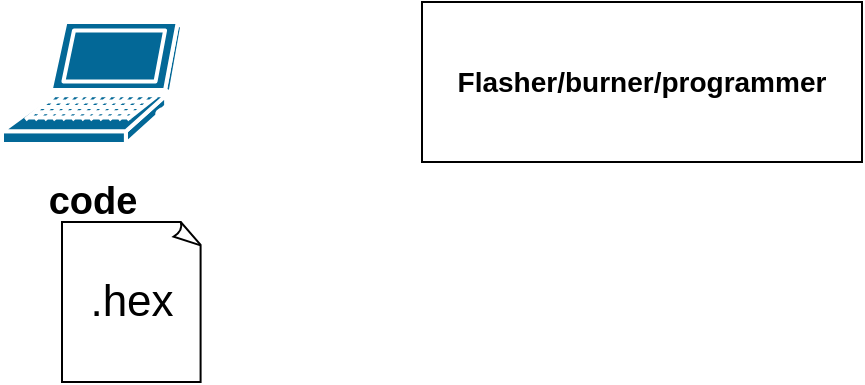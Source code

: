 <mxfile>
    <diagram id="1pqKcsIESFsJIob-ulPc" name="Page-1">
        <mxGraphModel dx="574" dy="488" grid="1" gridSize="10" guides="1" tooltips="1" connect="1" arrows="1" fold="1" page="1" pageScale="1" pageWidth="850" pageHeight="1100" math="0" shadow="0">
            <root>
                <mxCell id="0"/>
                <mxCell id="1" parent="0"/>
                <mxCell id="2" value="" style="shape=mxgraph.cisco.computers_and_peripherals.laptop;html=1;pointerEvents=1;dashed=0;fillColor=#036897;strokeColor=#ffffff;strokeWidth=2;verticalLabelPosition=bottom;verticalAlign=top;align=center;outlineConnect=0;" vertex="1" parent="1">
                    <mxGeometry x="40" y="210" width="90" height="61" as="geometry"/>
                </mxCell>
                <mxCell id="3" value="&lt;b&gt;&lt;font style=&quot;font-size: 14px;&quot;&gt;Flasher/burner/programmer&lt;/font&gt;&lt;/b&gt;" style="rounded=0;whiteSpace=wrap;html=1;" vertex="1" parent="1">
                    <mxGeometry x="250" y="200" width="220" height="80" as="geometry"/>
                </mxCell>
                <mxCell id="5" value="&lt;font style=&quot;font-size: 22px;&quot;&gt;.hex&lt;/font&gt;" style="whiteSpace=wrap;html=1;shape=mxgraph.basic.document" vertex="1" parent="1">
                    <mxGeometry x="70" y="310" width="70" height="80" as="geometry"/>
                </mxCell>
                <mxCell id="6" value="&lt;b&gt;&lt;font style=&quot;font-size: 19px;&quot;&gt;code&lt;/font&gt;&lt;/b&gt;" style="text;html=1;align=center;verticalAlign=middle;resizable=0;points=[];autosize=1;strokeColor=none;fillColor=none;" vertex="1" parent="1">
                    <mxGeometry x="50" y="280" width="70" height="40" as="geometry"/>
                </mxCell>
            </root>
        </mxGraphModel>
    </diagram>
</mxfile>